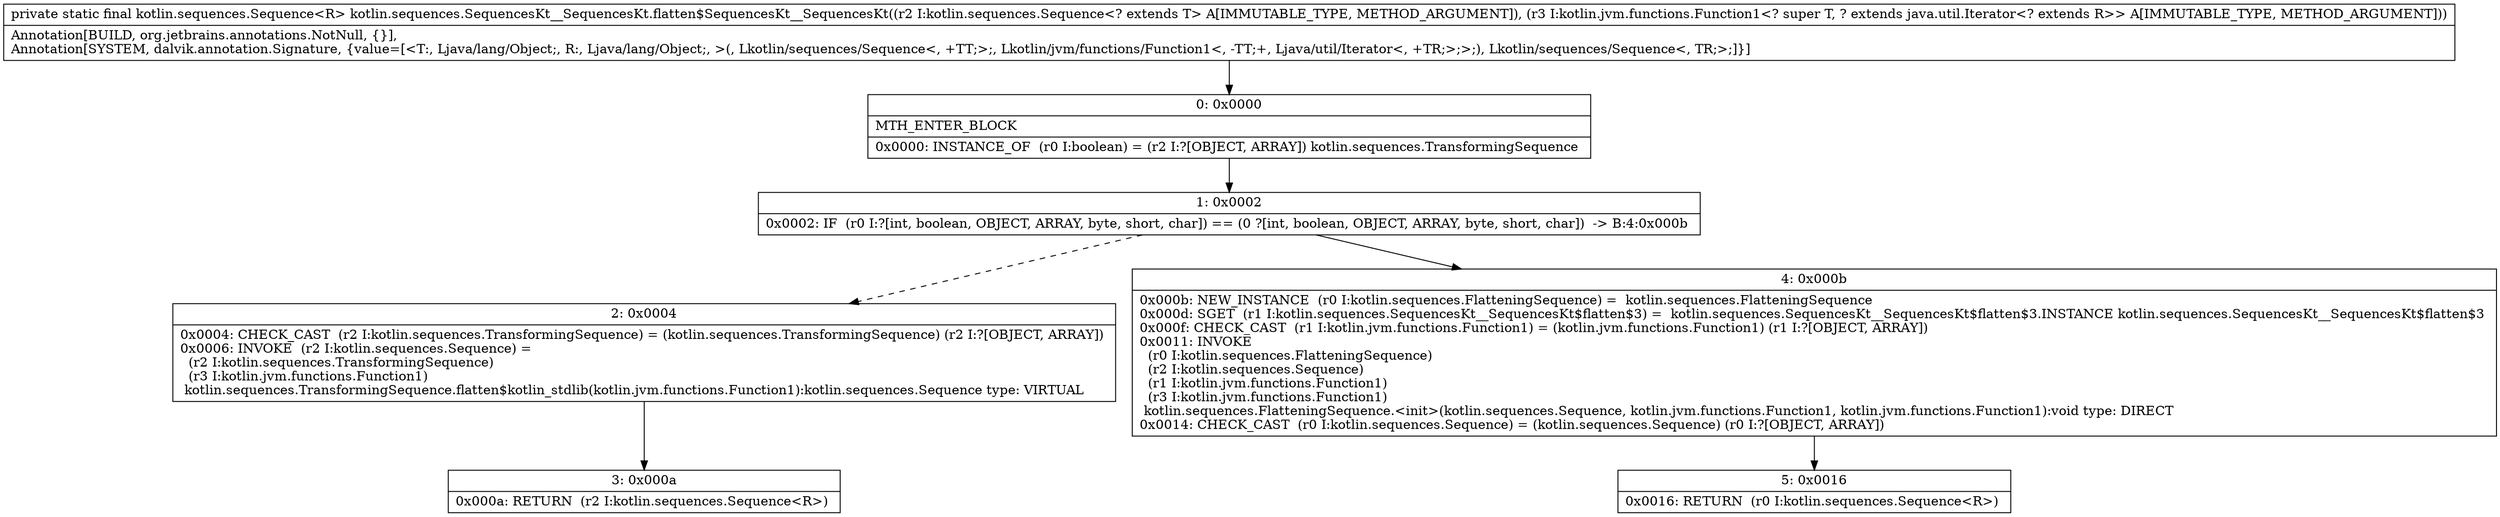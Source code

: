 digraph "CFG forkotlin.sequences.SequencesKt__SequencesKt.flatten$SequencesKt__SequencesKt(Lkotlin\/sequences\/Sequence;Lkotlin\/jvm\/functions\/Function1;)Lkotlin\/sequences\/Sequence;" {
Node_0 [shape=record,label="{0\:\ 0x0000|MTH_ENTER_BLOCK\l|0x0000: INSTANCE_OF  (r0 I:boolean) = (r2 I:?[OBJECT, ARRAY]) kotlin.sequences.TransformingSequence \l}"];
Node_1 [shape=record,label="{1\:\ 0x0002|0x0002: IF  (r0 I:?[int, boolean, OBJECT, ARRAY, byte, short, char]) == (0 ?[int, boolean, OBJECT, ARRAY, byte, short, char])  \-\> B:4:0x000b \l}"];
Node_2 [shape=record,label="{2\:\ 0x0004|0x0004: CHECK_CAST  (r2 I:kotlin.sequences.TransformingSequence) = (kotlin.sequences.TransformingSequence) (r2 I:?[OBJECT, ARRAY]) \l0x0006: INVOKE  (r2 I:kotlin.sequences.Sequence) = \l  (r2 I:kotlin.sequences.TransformingSequence)\l  (r3 I:kotlin.jvm.functions.Function1)\l kotlin.sequences.TransformingSequence.flatten$kotlin_stdlib(kotlin.jvm.functions.Function1):kotlin.sequences.Sequence type: VIRTUAL \l}"];
Node_3 [shape=record,label="{3\:\ 0x000a|0x000a: RETURN  (r2 I:kotlin.sequences.Sequence\<R\>) \l}"];
Node_4 [shape=record,label="{4\:\ 0x000b|0x000b: NEW_INSTANCE  (r0 I:kotlin.sequences.FlatteningSequence) =  kotlin.sequences.FlatteningSequence \l0x000d: SGET  (r1 I:kotlin.sequences.SequencesKt__SequencesKt$flatten$3) =  kotlin.sequences.SequencesKt__SequencesKt$flatten$3.INSTANCE kotlin.sequences.SequencesKt__SequencesKt$flatten$3 \l0x000f: CHECK_CAST  (r1 I:kotlin.jvm.functions.Function1) = (kotlin.jvm.functions.Function1) (r1 I:?[OBJECT, ARRAY]) \l0x0011: INVOKE  \l  (r0 I:kotlin.sequences.FlatteningSequence)\l  (r2 I:kotlin.sequences.Sequence)\l  (r1 I:kotlin.jvm.functions.Function1)\l  (r3 I:kotlin.jvm.functions.Function1)\l kotlin.sequences.FlatteningSequence.\<init\>(kotlin.sequences.Sequence, kotlin.jvm.functions.Function1, kotlin.jvm.functions.Function1):void type: DIRECT \l0x0014: CHECK_CAST  (r0 I:kotlin.sequences.Sequence) = (kotlin.sequences.Sequence) (r0 I:?[OBJECT, ARRAY]) \l}"];
Node_5 [shape=record,label="{5\:\ 0x0016|0x0016: RETURN  (r0 I:kotlin.sequences.Sequence\<R\>) \l}"];
MethodNode[shape=record,label="{private static final kotlin.sequences.Sequence\<R\> kotlin.sequences.SequencesKt__SequencesKt.flatten$SequencesKt__SequencesKt((r2 I:kotlin.sequences.Sequence\<? extends T\> A[IMMUTABLE_TYPE, METHOD_ARGUMENT]), (r3 I:kotlin.jvm.functions.Function1\<? super T, ? extends java.util.Iterator\<? extends R\>\> A[IMMUTABLE_TYPE, METHOD_ARGUMENT]))  | Annotation[BUILD, org.jetbrains.annotations.NotNull, \{\}], \lAnnotation[SYSTEM, dalvik.annotation.Signature, \{value=[\<T:, Ljava\/lang\/Object;, R:, Ljava\/lang\/Object;, \>(, Lkotlin\/sequences\/Sequence\<, +TT;\>;, Lkotlin\/jvm\/functions\/Function1\<, \-TT;+, Ljava\/util\/Iterator\<, +TR;\>;\>;), Lkotlin\/sequences\/Sequence\<, TR;\>;]\}]\l}"];
MethodNode -> Node_0;
Node_0 -> Node_1;
Node_1 -> Node_2[style=dashed];
Node_1 -> Node_4;
Node_2 -> Node_3;
Node_4 -> Node_5;
}

